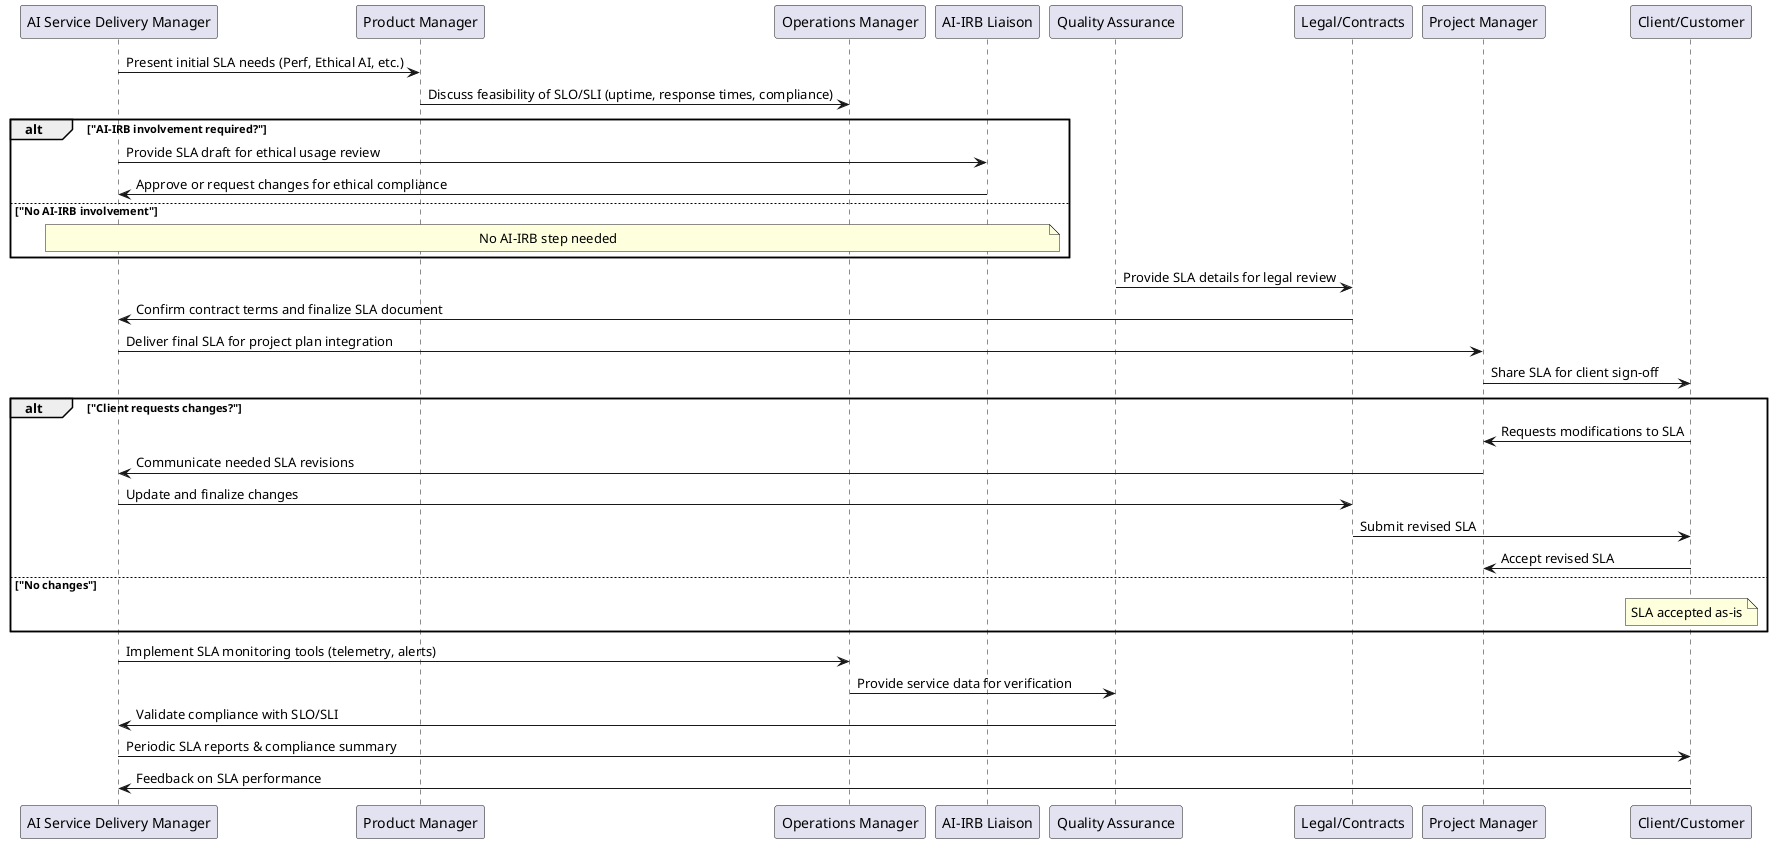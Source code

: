 @startuml
participant "AI Service Delivery Manager" as ASM
participant "Product Manager" as PM
participant "Operations Manager" as OM
participant "AI-IRB Liaison" as IRB
participant "Quality Assurance" as QA
participant "Legal/Contracts" as LEG
participant "Project Manager" as PRJM
participant "Client/Customer" as CLT

ASM -> PM: Present initial SLA needs (Perf, Ethical AI, etc.)
PM -> OM: Discuss feasibility of SLO/SLI (uptime, response times, compliance)
alt "AI-IRB involvement required?"
  ASM -> IRB: Provide SLA draft for ethical usage review
  IRB -> ASM: Approve or request changes for ethical compliance
else "No AI-IRB involvement"
  note over ASM, IRB: No AI-IRB step needed
end

QA -> LEG: Provide SLA details for legal review
LEG -> ASM: Confirm contract terms and finalize SLA document
ASM -> PRJM: Deliver final SLA for project plan integration
PRJM -> CLT: Share SLA for client sign-off

alt "Client requests changes?"
  CLT -> PRJM: Requests modifications to SLA
  PRJM -> ASM: Communicate needed SLA revisions
  ASM -> LEG: Update and finalize changes
  LEG -> CLT: Submit revised SLA
  CLT -> PRJM: Accept revised SLA
else "No changes"
  note over CLT: SLA accepted as-is
end

ASM -> OM: Implement SLA monitoring tools (telemetry, alerts)
OM -> QA: Provide service data for verification
QA -> ASM: Validate compliance with SLO/SLI

ASM -> CLT: Periodic SLA reports & compliance summary
CLT -> ASM: Feedback on SLA performance
@enduml
